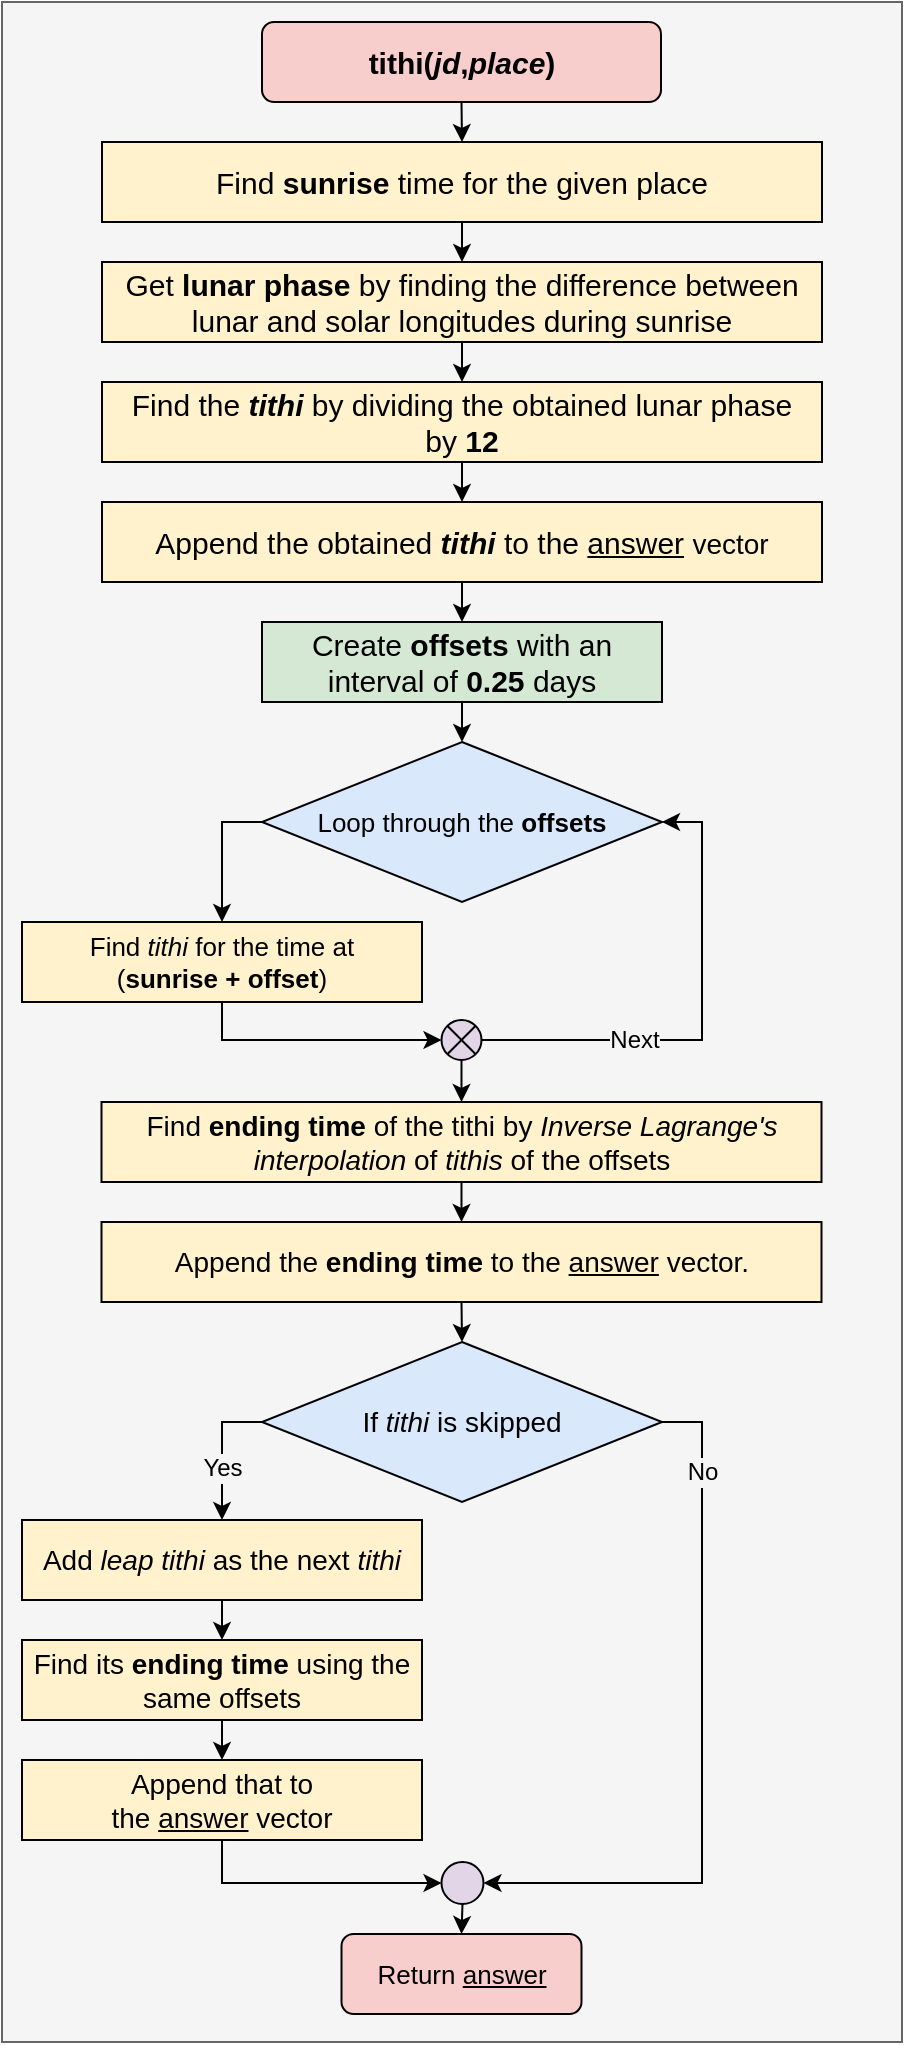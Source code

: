 <mxfile version="20.3.0" type="device"><diagram id="7CqkibkhmNzc5C0oJBHG" name="Page-1"><mxGraphModel dx="2640" dy="1323" grid="1" gridSize="10" guides="1" tooltips="1" connect="1" arrows="1" fold="1" page="1" pageScale="1" pageWidth="850" pageHeight="1100" math="0" shadow="0"><root><mxCell id="0"/><mxCell id="1" parent="0"/><mxCell id="UYkwizc8BsEvTrIV7rct-1" value="" style="rounded=0;whiteSpace=wrap;html=1;fontSize=12;strokeColor=#666666;fillColor=#f5f5f5;fontColor=#333333;" vertex="1" parent="1"><mxGeometry x="200" y="40" width="450" height="1020" as="geometry"/></mxCell><mxCell id="UYkwizc8BsEvTrIV7rct-2" value="&lt;font style=&quot;font-size: 15px;&quot;&gt;&lt;b&gt;tithi(&lt;/b&gt;&lt;i style=&quot;font-weight: bold;&quot;&gt;jd&lt;/i&gt;&lt;b&gt;,&lt;/b&gt;&lt;i style=&quot;font-weight: bold;&quot;&gt;place&lt;/i&gt;&lt;b&gt;)&lt;/b&gt;&lt;/font&gt;" style="rounded=1;whiteSpace=wrap;html=1;fillColor=#f8cecc;strokeColor=default;" vertex="1" parent="1"><mxGeometry x="330" y="50" width="199.5" height="40" as="geometry"/></mxCell><mxCell id="UYkwizc8BsEvTrIV7rct-3" value="&lt;span style=&quot;font-size: 15px;&quot;&gt;Find&amp;nbsp;&lt;/span&gt;&lt;b style=&quot;font-size: 15px;&quot;&gt;sunrise&amp;nbsp;&lt;/b&gt;&lt;span style=&quot;font-size: 15px;&quot;&gt;time for the given place&lt;/span&gt;" style="rounded=0;whiteSpace=wrap;html=1;fillColor=#fff2cc;strokeColor=default;" vertex="1" parent="1"><mxGeometry x="250" y="110" width="360" height="40" as="geometry"/></mxCell><mxCell id="UYkwizc8BsEvTrIV7rct-4" value="&lt;span style=&quot;font-size: 15px;&quot;&gt;Get&amp;nbsp;&lt;/span&gt;&lt;b style=&quot;font-size: 15px;&quot;&gt;lunar phase&lt;/b&gt;&lt;span style=&quot;font-size: 15px;&quot;&gt;&amp;nbsp;by finding the difference between lunar and solar longitudes during sunrise&lt;/span&gt;" style="rounded=0;whiteSpace=wrap;html=1;fillColor=#fff2cc;strokeColor=default;" vertex="1" parent="1"><mxGeometry x="250" y="170" width="360" height="40" as="geometry"/></mxCell><mxCell id="UYkwizc8BsEvTrIV7rct-5" value="&lt;span style=&quot;font-size: 15px;&quot;&gt;Find the&amp;nbsp;&lt;/span&gt;&lt;b style=&quot;font-size: 15px;&quot;&gt;&lt;i&gt;tithi&amp;nbsp;&lt;/i&gt;&lt;/b&gt;&lt;span style=&quot;font-size: 15px;&quot;&gt;by dividing the obtained lunar phase by&amp;nbsp;&lt;/span&gt;&lt;b style=&quot;font-size: 15px;&quot;&gt;12&lt;/b&gt;" style="rounded=0;whiteSpace=wrap;html=1;fillColor=#fff2cc;strokeColor=default;" vertex="1" parent="1"><mxGeometry x="250" y="230" width="360" height="40" as="geometry"/></mxCell><mxCell id="UYkwizc8BsEvTrIV7rct-6" value="&lt;span style=&quot;font-size: 15px;&quot;&gt;Append the obtained&amp;nbsp;&lt;/span&gt;&lt;b style=&quot;font-size: 15px;&quot;&gt;&lt;i&gt;tithi&lt;/i&gt;&amp;nbsp;&lt;/b&gt;&lt;span style=&quot;font-size: 15px;&quot;&gt;to the&amp;nbsp;&lt;/span&gt;&lt;u style=&quot;font-size: 15px;&quot;&gt;answer&lt;/u&gt;&lt;b style=&quot;font-size: 15px;&quot;&gt;&amp;nbsp;&lt;/b&gt;&lt;span style=&quot;font-size: 14px;&quot;&gt;vector&lt;/span&gt;" style="rounded=0;whiteSpace=wrap;html=1;fillColor=#fff2cc;strokeColor=default;" vertex="1" parent="1"><mxGeometry x="250" y="290" width="360" height="40" as="geometry"/></mxCell><mxCell id="UYkwizc8BsEvTrIV7rct-7" value="&lt;span style=&quot;font-size: 15px;&quot;&gt;Create&amp;nbsp;&lt;/span&gt;&lt;b style=&quot;font-size: 15px;&quot;&gt;offsets&lt;/b&gt;&lt;span style=&quot;font-size: 15px;&quot;&gt;&amp;nbsp;with an interval of&amp;nbsp;&lt;/span&gt;&lt;b style=&quot;font-size: 15px;&quot;&gt;0.25&amp;nbsp;&lt;/b&gt;&lt;span style=&quot;font-size: 15px;&quot;&gt;days&lt;/span&gt;" style="rounded=0;whiteSpace=wrap;html=1;fillColor=#d5e8d4;strokeColor=default;" vertex="1" parent="1"><mxGeometry x="330" y="350" width="200" height="40" as="geometry"/></mxCell><mxCell id="UYkwizc8BsEvTrIV7rct-8" value="&lt;span style=&quot;font-size: 13px;&quot;&gt;Loop through the&amp;nbsp;&lt;/span&gt;&lt;b style=&quot;font-size: 13px;&quot;&gt;offsets&lt;/b&gt;" style="rhombus;whiteSpace=wrap;html=1;fillColor=#dae8fc;strokeColor=default;" vertex="1" parent="1"><mxGeometry x="330" y="410" width="200" height="80" as="geometry"/></mxCell><mxCell id="UYkwizc8BsEvTrIV7rct-9" value="&lt;span style=&quot;font-size: 13px;&quot;&gt;Find&amp;nbsp;&lt;/span&gt;&lt;i style=&quot;font-size: 13px;&quot;&gt;tithi&lt;/i&gt;&lt;span style=&quot;font-size: 13px;&quot;&gt;&amp;nbsp;for the time at &lt;br&gt;(&lt;/span&gt;&lt;b style=&quot;font-size: 13px;&quot;&gt;sunrise + offset&lt;/b&gt;&lt;span style=&quot;font-size: 13px;&quot;&gt;)&lt;/span&gt;" style="rounded=0;whiteSpace=wrap;html=1;fillColor=#fff2cc;strokeColor=default;" vertex="1" parent="1"><mxGeometry x="210" y="500" width="200" height="40" as="geometry"/></mxCell><mxCell id="UYkwizc8BsEvTrIV7rct-10" value="" style="shape=sumEllipse;perimeter=ellipsePerimeter;whiteSpace=wrap;html=1;backgroundOutline=1;fillColor=#e1d5e7;strokeColor=default;" vertex="1" parent="1"><mxGeometry x="419.75" y="549" width="20" height="20" as="geometry"/></mxCell><mxCell id="UYkwizc8BsEvTrIV7rct-11" value="&lt;span style=&quot;font-size: 14px;&quot;&gt;Find&amp;nbsp;&lt;/span&gt;&lt;b style=&quot;font-size: 14px;&quot;&gt;ending time&lt;/b&gt;&lt;span style=&quot;font-size: 14px;&quot;&gt;&amp;nbsp;of the tithi by&amp;nbsp;&lt;/span&gt;&lt;i style=&quot;font-size: 14px;&quot;&gt;Inverse Lagrange's interpolation&amp;nbsp;&lt;/i&gt;&lt;span style=&quot;font-size: 14px;&quot;&gt;of&amp;nbsp;&lt;/span&gt;&lt;i style=&quot;font-size: 14px;&quot;&gt;tithis&amp;nbsp;&lt;/i&gt;&lt;span style=&quot;font-size: 14px;&quot;&gt;of the offsets&lt;/span&gt;" style="rounded=0;whiteSpace=wrap;html=1;fillColor=#fff2cc;strokeColor=default;" vertex="1" parent="1"><mxGeometry x="249.75" y="590" width="360" height="40" as="geometry"/></mxCell><mxCell id="UYkwizc8BsEvTrIV7rct-12" value="&lt;font style=&quot;font-size: 14px;&quot;&gt;Append the&amp;nbsp;&lt;b&gt;ending time&lt;/b&gt;&amp;nbsp;to the&amp;nbsp;&lt;u&gt;answer&lt;/u&gt;&amp;nbsp;&lt;/font&gt;&lt;span style=&quot;font-size: 14px;&quot;&gt;vector.&lt;/span&gt;" style="rounded=0;whiteSpace=wrap;html=1;fillColor=#fff2cc;strokeColor=default;" vertex="1" parent="1"><mxGeometry x="249.75" y="650" width="360" height="40" as="geometry"/></mxCell><mxCell id="UYkwizc8BsEvTrIV7rct-13" value="&lt;span style=&quot;font-size: 14px;&quot;&gt;If&amp;nbsp;&lt;/span&gt;&lt;i style=&quot;font-size: 14px;&quot;&gt;tithi&amp;nbsp;&lt;/i&gt;&lt;span style=&quot;font-size: 14px;&quot;&gt;is skipped&lt;/span&gt;" style="rhombus;whiteSpace=wrap;html=1;fillColor=#dae8fc;strokeColor=default;" vertex="1" parent="1"><mxGeometry x="330" y="710" width="200" height="80" as="geometry"/></mxCell><mxCell id="UYkwizc8BsEvTrIV7rct-14" value="&lt;span style=&quot;font-size: 14px;&quot;&gt;Add&amp;nbsp;&lt;/span&gt;&lt;i style=&quot;font-size: 14px;&quot;&gt;leap tithi&amp;nbsp;&lt;/i&gt;&lt;span style=&quot;font-size: 14px;&quot;&gt;as the next&amp;nbsp;&lt;/span&gt;&lt;i style=&quot;font-size: 14px;&quot;&gt;tithi&lt;/i&gt;" style="rounded=0;whiteSpace=wrap;html=1;fillColor=#fff2cc;strokeColor=default;" vertex="1" parent="1"><mxGeometry x="210" y="799" width="200" height="40" as="geometry"/></mxCell><mxCell id="UYkwizc8BsEvTrIV7rct-15" value="&lt;span style=&quot;font-size: 14px;&quot;&gt;Find its&amp;nbsp;&lt;/span&gt;&lt;b style=&quot;font-size: 14px;&quot;&gt;ending time&lt;/b&gt;&lt;span style=&quot;font-size: 14px;&quot;&gt;&amp;nbsp;using the same offsets&lt;/span&gt;" style="rounded=0;whiteSpace=wrap;html=1;fillColor=#fff2cc;strokeColor=default;" vertex="1" parent="1"><mxGeometry x="210" y="859" width="200" height="40" as="geometry"/></mxCell><mxCell id="UYkwizc8BsEvTrIV7rct-16" value="&lt;span style=&quot;font-size: 14px;&quot;&gt;Append that to the&amp;nbsp;&lt;/span&gt;&lt;u style=&quot;font-size: 14px;&quot;&gt;answer&lt;/u&gt;&lt;span style=&quot;font-size: 14px;&quot;&gt;&amp;nbsp;vector&lt;/span&gt;" style="rounded=0;whiteSpace=wrap;html=1;fillColor=#fff2cc;strokeColor=default;" vertex="1" parent="1"><mxGeometry x="210" y="919" width="200" height="40" as="geometry"/></mxCell><mxCell id="UYkwizc8BsEvTrIV7rct-17" value="&lt;font style=&quot;font-size: 13px;&quot;&gt;Return&amp;nbsp;&lt;u&gt;answer&lt;/u&gt;&lt;/font&gt;" style="rounded=1;whiteSpace=wrap;html=1;strokeColor=default;fontSize=14;fillColor=#f8cecc;" vertex="1" parent="1"><mxGeometry x="369.75" y="1006" width="120" height="40" as="geometry"/></mxCell><mxCell id="UYkwizc8BsEvTrIV7rct-18" value="" style="ellipse;whiteSpace=wrap;html=1;aspect=fixed;fillColor=#e1d5e7;strokeColor=default;" vertex="1" parent="1"><mxGeometry x="419.75" y="970" width="21" height="21" as="geometry"/></mxCell><mxCell id="UYkwizc8BsEvTrIV7rct-19" value="" style="endArrow=classic;html=1;rounded=0;entryX=0.5;entryY=0;entryDx=0;entryDy=0;exitX=0.5;exitY=1;exitDx=0;exitDy=0;" edge="1" parent="1" source="UYkwizc8BsEvTrIV7rct-2" target="UYkwizc8BsEvTrIV7rct-3"><mxGeometry width="50" height="50" relative="1" as="geometry"><mxPoint x="220" y="370" as="sourcePoint"/><mxPoint x="270" y="320" as="targetPoint"/></mxGeometry></mxCell><mxCell id="UYkwizc8BsEvTrIV7rct-20" value="" style="endArrow=classic;html=1;rounded=0;entryX=0.5;entryY=0;entryDx=0;entryDy=0;exitX=0.5;exitY=1;exitDx=0;exitDy=0;" edge="1" parent="1" source="UYkwizc8BsEvTrIV7rct-3" target="UYkwizc8BsEvTrIV7rct-4"><mxGeometry width="50" height="50" relative="1" as="geometry"><mxPoint x="220" y="360" as="sourcePoint"/><mxPoint x="270" y="310" as="targetPoint"/></mxGeometry></mxCell><mxCell id="UYkwizc8BsEvTrIV7rct-21" value="" style="endArrow=classic;html=1;rounded=0;entryX=0.5;entryY=0;entryDx=0;entryDy=0;exitX=0.5;exitY=1;exitDx=0;exitDy=0;" edge="1" parent="1" source="UYkwizc8BsEvTrIV7rct-4" target="UYkwizc8BsEvTrIV7rct-5"><mxGeometry width="50" height="50" relative="1" as="geometry"><mxPoint x="220" y="360" as="sourcePoint"/><mxPoint x="270" y="310" as="targetPoint"/></mxGeometry></mxCell><mxCell id="UYkwizc8BsEvTrIV7rct-22" value="" style="endArrow=classic;html=1;rounded=0;entryX=0.5;entryY=0;entryDx=0;entryDy=0;exitX=0.5;exitY=1;exitDx=0;exitDy=0;" edge="1" parent="1" source="UYkwizc8BsEvTrIV7rct-5" target="UYkwizc8BsEvTrIV7rct-6"><mxGeometry width="50" height="50" relative="1" as="geometry"><mxPoint x="220" y="360" as="sourcePoint"/><mxPoint x="270" y="310" as="targetPoint"/></mxGeometry></mxCell><mxCell id="UYkwizc8BsEvTrIV7rct-23" value="" style="endArrow=classic;html=1;rounded=0;exitX=0.5;exitY=1;exitDx=0;exitDy=0;entryX=0.5;entryY=0;entryDx=0;entryDy=0;" edge="1" parent="1" source="UYkwizc8BsEvTrIV7rct-6" target="UYkwizc8BsEvTrIV7rct-7"><mxGeometry width="50" height="50" relative="1" as="geometry"><mxPoint x="220" y="360" as="sourcePoint"/><mxPoint x="270" y="310" as="targetPoint"/></mxGeometry></mxCell><mxCell id="UYkwizc8BsEvTrIV7rct-24" value="" style="endArrow=classic;html=1;rounded=0;entryX=0.5;entryY=0;entryDx=0;entryDy=0;exitX=0.5;exitY=1;exitDx=0;exitDy=0;" edge="1" parent="1" source="UYkwizc8BsEvTrIV7rct-7" target="UYkwizc8BsEvTrIV7rct-8"><mxGeometry width="50" height="50" relative="1" as="geometry"><mxPoint x="220" y="360" as="sourcePoint"/><mxPoint x="270" y="310" as="targetPoint"/></mxGeometry></mxCell><mxCell id="UYkwizc8BsEvTrIV7rct-25" value="" style="endArrow=classic;html=1;rounded=0;entryX=0.5;entryY=0;entryDx=0;entryDy=0;exitX=0;exitY=0.5;exitDx=0;exitDy=0;edgeStyle=orthogonalEdgeStyle;" edge="1" parent="1" source="UYkwizc8BsEvTrIV7rct-8" target="UYkwizc8BsEvTrIV7rct-9"><mxGeometry width="50" height="50" relative="1" as="geometry"><mxPoint x="220" y="360" as="sourcePoint"/><mxPoint x="270" y="310" as="targetPoint"/></mxGeometry></mxCell><mxCell id="UYkwizc8BsEvTrIV7rct-26" value="" style="endArrow=classic;html=1;rounded=0;entryX=0;entryY=0.5;entryDx=0;entryDy=0;exitX=0.5;exitY=1;exitDx=0;exitDy=0;edgeStyle=orthogonalEdgeStyle;" edge="1" parent="1" source="UYkwizc8BsEvTrIV7rct-9" target="UYkwizc8BsEvTrIV7rct-10"><mxGeometry width="50" height="50" relative="1" as="geometry"><mxPoint x="220" y="360" as="sourcePoint"/><mxPoint x="270" y="310" as="targetPoint"/></mxGeometry></mxCell><mxCell id="UYkwizc8BsEvTrIV7rct-27" value="" style="endArrow=classic;html=1;rounded=0;exitX=1;exitY=0.5;exitDx=0;exitDy=0;entryX=1;entryY=0.5;entryDx=0;entryDy=0;edgeStyle=orthogonalEdgeStyle;" edge="1" parent="1" source="UYkwizc8BsEvTrIV7rct-10" target="UYkwizc8BsEvTrIV7rct-8"><mxGeometry width="50" height="50" relative="1" as="geometry"><mxPoint x="220" y="360" as="sourcePoint"/><mxPoint x="270" y="310" as="targetPoint"/><Array as="points"><mxPoint x="550" y="559"/><mxPoint x="550" y="450"/></Array></mxGeometry></mxCell><mxCell id="UYkwizc8BsEvTrIV7rct-28" value="Next" style="edgeLabel;html=1;align=center;verticalAlign=middle;resizable=0;points=[];fontSize=12;labelBackgroundColor=#F5F5F5;" vertex="1" connectable="0" parent="UYkwizc8BsEvTrIV7rct-27"><mxGeometry x="-0.364" relative="1" as="geometry"><mxPoint as="offset"/></mxGeometry></mxCell><mxCell id="UYkwizc8BsEvTrIV7rct-29" value="" style="endArrow=classic;html=1;rounded=0;entryX=0.5;entryY=0;entryDx=0;entryDy=0;exitX=0.5;exitY=1;exitDx=0;exitDy=0;" edge="1" parent="1" source="UYkwizc8BsEvTrIV7rct-10" target="UYkwizc8BsEvTrIV7rct-11"><mxGeometry width="50" height="50" relative="1" as="geometry"><mxPoint x="220" y="360" as="sourcePoint"/><mxPoint x="270" y="310" as="targetPoint"/></mxGeometry></mxCell><mxCell id="UYkwizc8BsEvTrIV7rct-30" value="" style="endArrow=classic;html=1;rounded=0;entryX=0.5;entryY=0;entryDx=0;entryDy=0;exitX=0.5;exitY=1;exitDx=0;exitDy=0;" edge="1" parent="1" source="UYkwizc8BsEvTrIV7rct-11" target="UYkwizc8BsEvTrIV7rct-12"><mxGeometry width="50" height="50" relative="1" as="geometry"><mxPoint x="220" y="560" as="sourcePoint"/><mxPoint x="270" y="510" as="targetPoint"/></mxGeometry></mxCell><mxCell id="UYkwizc8BsEvTrIV7rct-31" value="" style="endArrow=classic;html=1;rounded=0;entryX=0.5;entryY=0;entryDx=0;entryDy=0;exitX=0.5;exitY=1;exitDx=0;exitDy=0;" edge="1" parent="1" source="UYkwizc8BsEvTrIV7rct-12" target="UYkwizc8BsEvTrIV7rct-13"><mxGeometry width="50" height="50" relative="1" as="geometry"><mxPoint x="220" y="560" as="sourcePoint"/><mxPoint x="270" y="510" as="targetPoint"/></mxGeometry></mxCell><mxCell id="UYkwizc8BsEvTrIV7rct-32" value="" style="endArrow=classic;html=1;rounded=0;entryX=0.5;entryY=0;entryDx=0;entryDy=0;exitX=0;exitY=0.5;exitDx=0;exitDy=0;edgeStyle=orthogonalEdgeStyle;" edge="1" parent="1" source="UYkwizc8BsEvTrIV7rct-13" target="UYkwizc8BsEvTrIV7rct-14"><mxGeometry width="50" height="50" relative="1" as="geometry"><mxPoint x="220" y="560" as="sourcePoint"/><mxPoint x="270" y="510" as="targetPoint"/></mxGeometry></mxCell><mxCell id="UYkwizc8BsEvTrIV7rct-33" value="&lt;font style=&quot;font-size: 12px;&quot;&gt;Yes&lt;/font&gt;" style="edgeLabel;html=1;align=center;verticalAlign=middle;resizable=0;points=[];fontSize=12;labelBackgroundColor=#F5F5F5;" vertex="1" connectable="0" parent="UYkwizc8BsEvTrIV7rct-32"><mxGeometry x="-0.061" relative="1" as="geometry"><mxPoint y="10" as="offset"/></mxGeometry></mxCell><mxCell id="UYkwizc8BsEvTrIV7rct-34" value="" style="endArrow=classic;html=1;rounded=0;entryX=0.5;entryY=0;entryDx=0;entryDy=0;exitX=0.5;exitY=1;exitDx=0;exitDy=0;" edge="1" parent="1" source="UYkwizc8BsEvTrIV7rct-14" target="UYkwizc8BsEvTrIV7rct-15"><mxGeometry width="50" height="50" relative="1" as="geometry"><mxPoint x="220" y="860" as="sourcePoint"/><mxPoint x="270" y="810" as="targetPoint"/></mxGeometry></mxCell><mxCell id="UYkwizc8BsEvTrIV7rct-35" value="" style="endArrow=classic;html=1;rounded=0;entryX=0.5;entryY=0;entryDx=0;entryDy=0;exitX=0.5;exitY=1;exitDx=0;exitDy=0;" edge="1" parent="1" source="UYkwizc8BsEvTrIV7rct-15" target="UYkwizc8BsEvTrIV7rct-16"><mxGeometry width="50" height="50" relative="1" as="geometry"><mxPoint x="220" y="860" as="sourcePoint"/><mxPoint x="270" y="810" as="targetPoint"/></mxGeometry></mxCell><mxCell id="UYkwizc8BsEvTrIV7rct-36" value="" style="endArrow=classic;html=1;rounded=0;entryX=0;entryY=0.5;entryDx=0;entryDy=0;exitX=0.5;exitY=1;exitDx=0;exitDy=0;edgeStyle=orthogonalEdgeStyle;" edge="1" parent="1" source="UYkwizc8BsEvTrIV7rct-16" target="UYkwizc8BsEvTrIV7rct-18"><mxGeometry width="50" height="50" relative="1" as="geometry"><mxPoint x="220" y="860" as="sourcePoint"/><mxPoint x="270" y="810" as="targetPoint"/></mxGeometry></mxCell><mxCell id="UYkwizc8BsEvTrIV7rct-37" value="" style="endArrow=classic;html=1;rounded=0;entryX=1;entryY=0.5;entryDx=0;entryDy=0;exitX=1;exitY=0.5;exitDx=0;exitDy=0;edgeStyle=orthogonalEdgeStyle;" edge="1" parent="1" source="UYkwizc8BsEvTrIV7rct-13" target="UYkwizc8BsEvTrIV7rct-18"><mxGeometry width="50" height="50" relative="1" as="geometry"><mxPoint x="220" y="860" as="sourcePoint"/><mxPoint x="270" y="810" as="targetPoint"/><Array as="points"><mxPoint x="550" y="750"/><mxPoint x="550" y="981"/></Array></mxGeometry></mxCell><mxCell id="UYkwizc8BsEvTrIV7rct-38" value="No" style="edgeLabel;html=1;align=center;verticalAlign=middle;resizable=0;points=[];fontSize=12;labelBackgroundColor=#F5F5F5;" vertex="1" connectable="0" parent="UYkwizc8BsEvTrIV7rct-37"><mxGeometry x="-0.731" relative="1" as="geometry"><mxPoint y="-4" as="offset"/></mxGeometry></mxCell><mxCell id="UYkwizc8BsEvTrIV7rct-39" value="" style="endArrow=classic;html=1;rounded=0;entryX=0.5;entryY=0;entryDx=0;entryDy=0;exitX=0.5;exitY=1;exitDx=0;exitDy=0;" edge="1" parent="1" source="UYkwizc8BsEvTrIV7rct-18" target="UYkwizc8BsEvTrIV7rct-17"><mxGeometry width="50" height="50" relative="1" as="geometry"><mxPoint x="220" y="860" as="sourcePoint"/><mxPoint x="270" y="810" as="targetPoint"/></mxGeometry></mxCell></root></mxGraphModel></diagram></mxfile>
